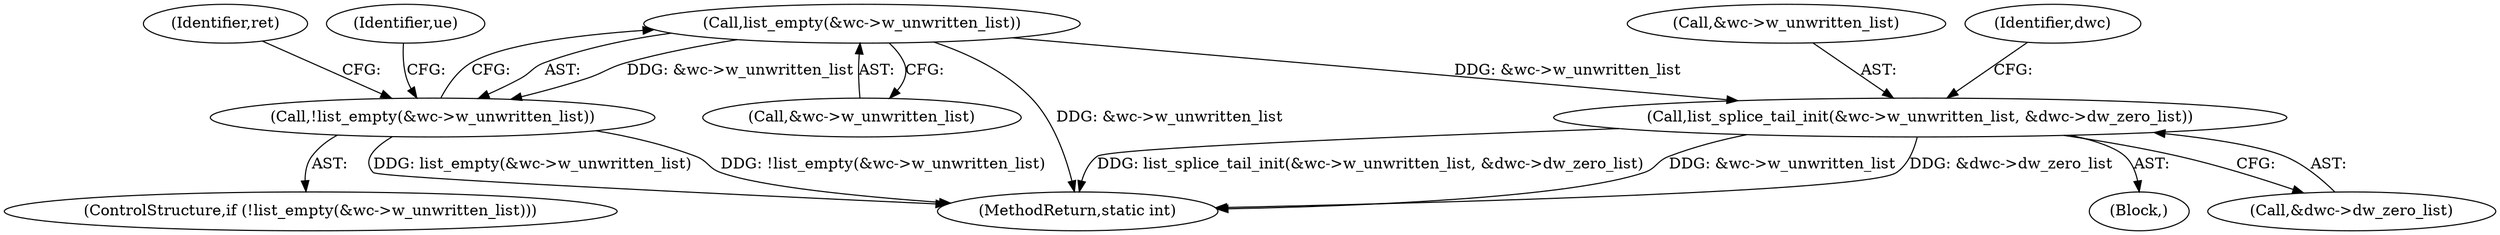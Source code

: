 digraph "0_linux_3e4c56d41eef5595035872a2ec5a483f42e8917f@pointer" {
"1000417" [label="(Call,list_empty(&wc->w_unwritten_list))"];
"1000416" [label="(Call,!list_empty(&wc->w_unwritten_list))"];
"1000442" [label="(Call,list_splice_tail_init(&wc->w_unwritten_list, &dwc->dw_zero_list))"];
"1000494" [label="(MethodReturn,static int)"];
"1000442" [label="(Call,list_splice_tail_init(&wc->w_unwritten_list, &dwc->dw_zero_list))"];
"1000456" [label="(Identifier,ret)"];
"1000447" [label="(Call,&dwc->dw_zero_list)"];
"1000425" [label="(Identifier,ue)"];
"1000422" [label="(Block,)"];
"1000453" [label="(Identifier,dwc)"];
"1000416" [label="(Call,!list_empty(&wc->w_unwritten_list))"];
"1000417" [label="(Call,list_empty(&wc->w_unwritten_list))"];
"1000443" [label="(Call,&wc->w_unwritten_list)"];
"1000418" [label="(Call,&wc->w_unwritten_list)"];
"1000415" [label="(ControlStructure,if (!list_empty(&wc->w_unwritten_list)))"];
"1000417" -> "1000416"  [label="AST: "];
"1000417" -> "1000418"  [label="CFG: "];
"1000418" -> "1000417"  [label="AST: "];
"1000416" -> "1000417"  [label="CFG: "];
"1000417" -> "1000494"  [label="DDG: &wc->w_unwritten_list"];
"1000417" -> "1000416"  [label="DDG: &wc->w_unwritten_list"];
"1000417" -> "1000442"  [label="DDG: &wc->w_unwritten_list"];
"1000416" -> "1000415"  [label="AST: "];
"1000425" -> "1000416"  [label="CFG: "];
"1000456" -> "1000416"  [label="CFG: "];
"1000416" -> "1000494"  [label="DDG: !list_empty(&wc->w_unwritten_list)"];
"1000416" -> "1000494"  [label="DDG: list_empty(&wc->w_unwritten_list)"];
"1000442" -> "1000422"  [label="AST: "];
"1000442" -> "1000447"  [label="CFG: "];
"1000443" -> "1000442"  [label="AST: "];
"1000447" -> "1000442"  [label="AST: "];
"1000453" -> "1000442"  [label="CFG: "];
"1000442" -> "1000494"  [label="DDG: list_splice_tail_init(&wc->w_unwritten_list, &dwc->dw_zero_list)"];
"1000442" -> "1000494"  [label="DDG: &wc->w_unwritten_list"];
"1000442" -> "1000494"  [label="DDG: &dwc->dw_zero_list"];
}

